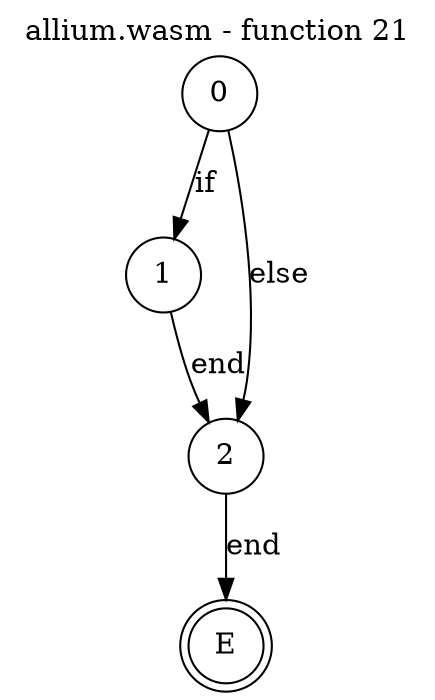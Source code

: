 digraph finite_state_machine {
    label = "allium.wasm - function 21"
    labelloc =  t
    labelfontsize = 16
    labelfontcolor = black
    labelfontname = "Helvetica"
    node [shape = doublecircle]; E ;
node [shape=circle, fontcolor=black, style="", label="0"]0
node [shape=circle, fontcolor=black, style="", label="1"]1
node [shape=circle, fontcolor=black, style="", label="2"]2
node [shape=circle, fontcolor=black, style="", label="E"]E
    0 -> 1[label="if"];
    0 -> 2[label="else"];
    1 -> 2[label="end"];
    2 -> E[label="end"];
}
